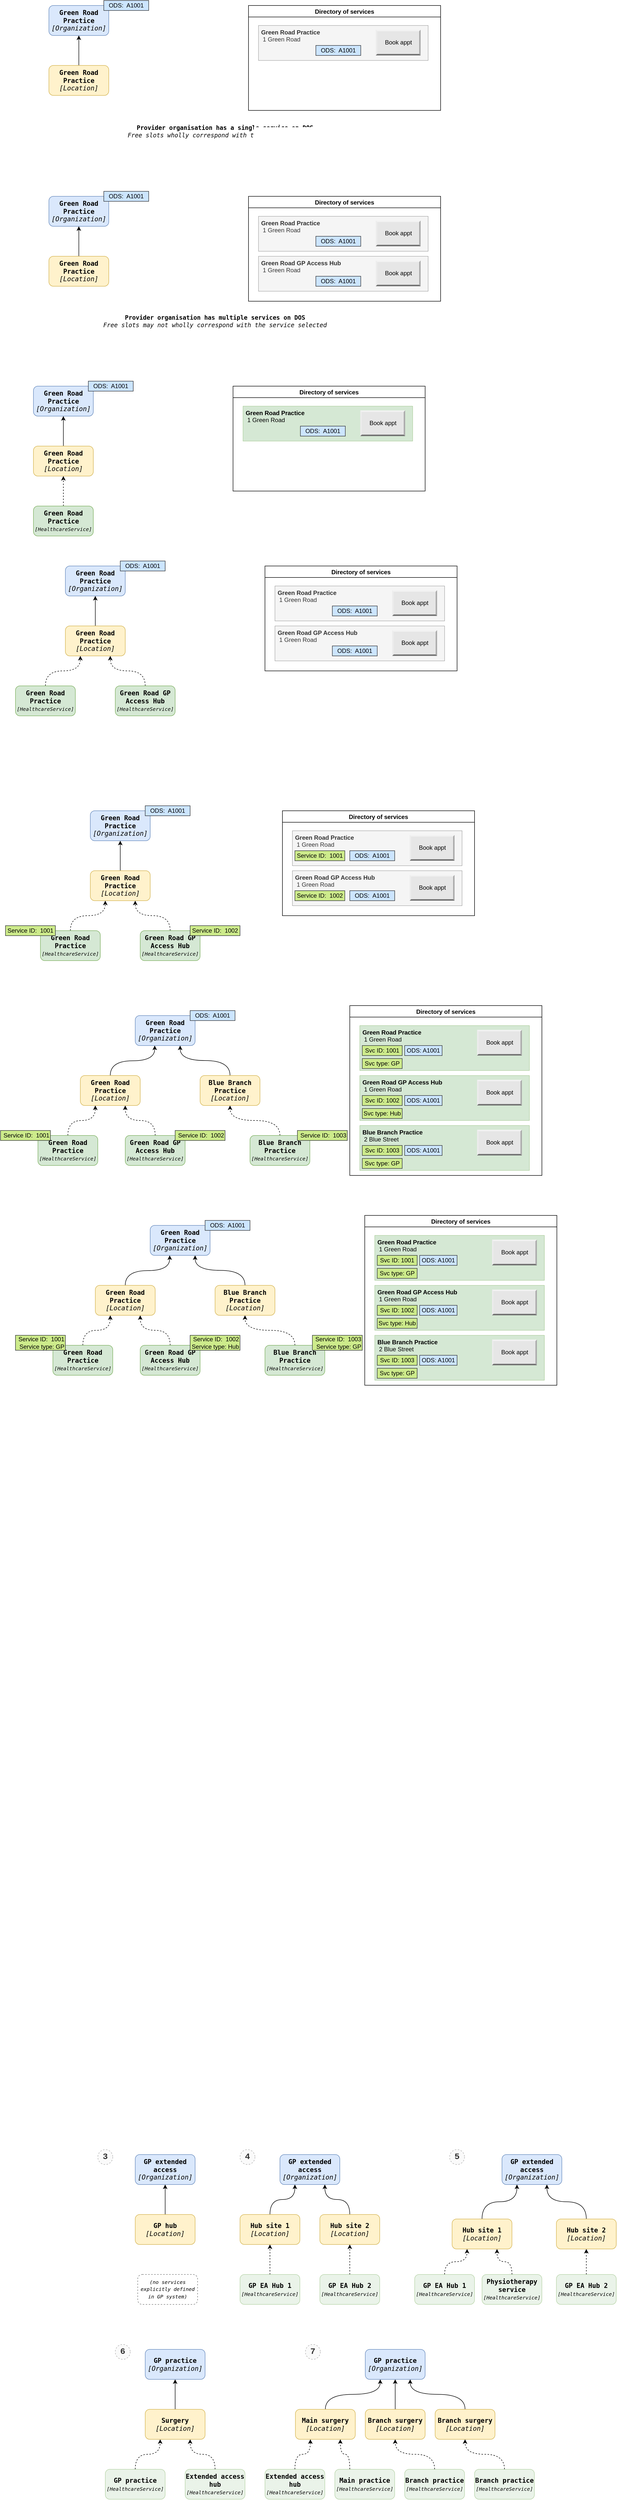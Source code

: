 <mxfile version="13.3.5" type="device"><diagram id="j5jf6zSnToBNFruHGKWG" name="Page-1"><mxGraphModel dx="1092" dy="3464" grid="1" gridSize="10" guides="1" tooltips="1" connect="1" arrows="1" fold="1" page="1" pageScale="1" pageWidth="1169" pageHeight="827" math="0" shadow="0"><root><mxCell id="0"/><mxCell id="1" parent="0"/><mxCell id="oeHmkpuKUS0RPV3nrbvM-5" value="&lt;b&gt;Green Road Practice&lt;/b&gt;&lt;br&gt;&lt;i&gt;[Organization]&lt;/i&gt;" style="rounded=1;whiteSpace=wrap;html=1;shadow=0;glass=0;comic=0;labelBackgroundColor=none;strokeColor=#6c8ebf;strokeWidth=1;fillColor=#dae8fc;fontFamily=monospace;fontSize=13;align=center;" parent="1" vertex="1"><mxGeometry x="160" y="-1240" width="120" height="60" as="geometry"/></mxCell><mxCell id="oeHmkpuKUS0RPV3nrbvM-6" style="edgeStyle=orthogonalEdgeStyle;curved=1;jumpStyle=arc;html=1;exitX=0.5;exitY=0;entryX=0.5;entryY=1;startArrow=none;startFill=0;startSize=10;endArrow=classic;endFill=1;endSize=6;jettySize=auto;orthogonalLoop=1;strokeColor=#000000;strokeWidth=1;fontFamily=monospace;fontSize=13;" parent="1" source="oeHmkpuKUS0RPV3nrbvM-7" target="oeHmkpuKUS0RPV3nrbvM-5" edge="1"><mxGeometry relative="1" as="geometry"/></mxCell><mxCell id="oeHmkpuKUS0RPV3nrbvM-7" value="&lt;b&gt;Green Road Practice&lt;/b&gt;&lt;br&gt;&lt;i&gt;[Location]&lt;/i&gt;" style="rounded=1;whiteSpace=wrap;html=1;shadow=0;glass=0;comic=0;labelBackgroundColor=none;strokeColor=#d6b656;strokeWidth=1;fillColor=#fff2cc;fontFamily=monospace;fontSize=13;align=center;" parent="1" vertex="1"><mxGeometry x="160" y="-1120" width="120" height="60" as="geometry"/></mxCell><mxCell id="oeHmkpuKUS0RPV3nrbvM-23" style="edgeStyle=orthogonalEdgeStyle;orthogonalLoop=1;jettySize=auto;html=1;exitX=0.5;exitY=0;exitDx=0;exitDy=0;entryX=0.25;entryY=1;entryDx=0;entryDy=0;curved=1;dashed=1;" parent="1" source="oeHmkpuKUS0RPV3nrbvM-21" target="oeHmkpuKUS0RPV3nrbvM-7" edge="1"><mxGeometry relative="1" as="geometry"/></mxCell><mxCell id="oeHmkpuKUS0RPV3nrbvM-21" value="&lt;b&gt;Green Road Practice&lt;/b&gt;&lt;br&gt;&lt;i&gt;&lt;font style=&quot;font-size: 10px&quot;&gt;[HealthcareService]&lt;/font&gt;&lt;/i&gt;" style="rounded=1;whiteSpace=wrap;html=1;shadow=0;glass=0;comic=0;labelBackgroundColor=none;strokeColor=#82b366;strokeWidth=1;fillColor=#d5e8d4;fontFamily=monospace;fontSize=13;align=center;" parent="1" vertex="1"><mxGeometry x="60" y="-1000" width="120" height="60" as="geometry"/></mxCell><mxCell id="oeHmkpuKUS0RPV3nrbvM-24" style="edgeStyle=orthogonalEdgeStyle;orthogonalLoop=1;jettySize=auto;html=1;exitX=0.5;exitY=0;exitDx=0;exitDy=0;entryX=0.75;entryY=1;entryDx=0;entryDy=0;curved=1;dashed=1;" parent="1" source="oeHmkpuKUS0RPV3nrbvM-22" target="oeHmkpuKUS0RPV3nrbvM-7" edge="1"><mxGeometry relative="1" as="geometry"/></mxCell><mxCell id="oeHmkpuKUS0RPV3nrbvM-22" value="&lt;b&gt;Green Road GP Access Hub&lt;/b&gt;&lt;br&gt;&lt;i&gt;&lt;font style=&quot;font-size: 10px&quot;&gt;[HealthcareService]&lt;/font&gt;&lt;/i&gt;" style="rounded=1;whiteSpace=wrap;html=1;shadow=0;glass=0;comic=0;labelBackgroundColor=none;strokeColor=#82b366;strokeWidth=1;fillColor=#d5e8d4;fontFamily=monospace;fontSize=13;align=center;" parent="1" vertex="1"><mxGeometry x="260" y="-1000" width="120" height="60" as="geometry"/></mxCell><mxCell id="oeHmkpuKUS0RPV3nrbvM-26" value="ODS:&amp;nbsp; A1001" style="rounded=0;whiteSpace=wrap;html=1;fillColor=#cce5ff;strokeColor=#36393d;" parent="1" vertex="1"><mxGeometry x="270" y="-1250" width="90" height="20" as="geometry"/></mxCell><mxCell id="oeHmkpuKUS0RPV3nrbvM-40" value="Directory of services" style="swimlane;" parent="1" vertex="1"><mxGeometry x="595" y="-750" width="385" height="210" as="geometry"/></mxCell><mxCell id="oeHmkpuKUS0RPV3nrbvM-41" value="&lt;b&gt;&amp;nbsp;Green Road Practice&lt;/b&gt;&lt;br&gt;&amp;nbsp; 1 Green Road" style="text;html=1;align=left;verticalAlign=top;whiteSpace=wrap;rounded=0;dashed=1;dashPattern=1 1;strokeColor=#666666;fillColor=#f5f5f5;fontColor=#333333;" parent="oeHmkpuKUS0RPV3nrbvM-40" vertex="1"><mxGeometry x="20" y="40" width="340" height="70" as="geometry"/></mxCell><mxCell id="oeHmkpuKUS0RPV3nrbvM-42" value="ODS:&amp;nbsp; A1001" style="rounded=0;whiteSpace=wrap;html=1;fillColor=#cce5ff;strokeColor=#36393d;" parent="oeHmkpuKUS0RPV3nrbvM-40" vertex="1"><mxGeometry x="135" y="80" width="90" height="20" as="geometry"/></mxCell><mxCell id="oeHmkpuKUS0RPV3nrbvM-43" value="Book appt" style="labelPosition=center;verticalLabelPosition=middle;align=center;html=1;shape=mxgraph.basic.shaded_button;dx=3;fillColor=#E6E6E6;strokeColor=none;fontSize=12;" parent="oeHmkpuKUS0RPV3nrbvM-40" vertex="1"><mxGeometry x="255" y="48.5" width="90" height="51.5" as="geometry"/></mxCell><mxCell id="oeHmkpuKUS0RPV3nrbvM-44" value="&lt;b&gt;&amp;nbsp;Green Road GP Access Hub&lt;/b&gt;&lt;br&gt;&amp;nbsp; 1 Green Road" style="text;html=1;align=left;verticalAlign=top;whiteSpace=wrap;rounded=0;dashed=1;dashPattern=1 1;strokeColor=#666666;fillColor=#f5f5f5;fontColor=#333333;" parent="oeHmkpuKUS0RPV3nrbvM-40" vertex="1"><mxGeometry x="20" y="120" width="340" height="70" as="geometry"/></mxCell><mxCell id="oeHmkpuKUS0RPV3nrbvM-45" value="ODS:&amp;nbsp; A1001" style="rounded=0;whiteSpace=wrap;html=1;fillColor=#cce5ff;strokeColor=#36393d;" parent="oeHmkpuKUS0RPV3nrbvM-40" vertex="1"><mxGeometry x="135" y="160" width="90" height="20" as="geometry"/></mxCell><mxCell id="oeHmkpuKUS0RPV3nrbvM-46" value="Book appt" style="labelPosition=center;verticalLabelPosition=middle;align=center;html=1;shape=mxgraph.basic.shaded_button;dx=3;fillColor=#E6E6E6;strokeColor=none;fontSize=12;" parent="oeHmkpuKUS0RPV3nrbvM-40" vertex="1"><mxGeometry x="255" y="128.5" width="90" height="51.5" as="geometry"/></mxCell><mxCell id="oeHmkpuKUS0RPV3nrbvM-59" value="Service ID:&amp;nbsp; 1001" style="rounded=0;whiteSpace=wrap;html=1;fillColor=#cdeb8b;strokeColor=#36393d;fontSize=12;" parent="oeHmkpuKUS0RPV3nrbvM-40" vertex="1"><mxGeometry x="25" y="80" width="100" height="20" as="geometry"/></mxCell><mxCell id="oeHmkpuKUS0RPV3nrbvM-60" value="Service ID:&amp;nbsp; 1002" style="rounded=0;whiteSpace=wrap;html=1;fillColor=#cdeb8b;strokeColor=#36393d;fontSize=12;" parent="oeHmkpuKUS0RPV3nrbvM-40" vertex="1"><mxGeometry x="25" y="160" width="100" height="20" as="geometry"/></mxCell><mxCell id="oeHmkpuKUS0RPV3nrbvM-47" value="&lt;b&gt;Green Road Practice&lt;/b&gt;&lt;br&gt;&lt;i&gt;[Organization]&lt;/i&gt;" style="rounded=1;whiteSpace=wrap;html=1;shadow=0;glass=0;comic=0;labelBackgroundColor=none;strokeColor=#6c8ebf;strokeWidth=1;fillColor=#dae8fc;fontFamily=monospace;fontSize=13;align=center;" parent="1" vertex="1"><mxGeometry x="210" y="-750" width="120" height="60" as="geometry"/></mxCell><mxCell id="oeHmkpuKUS0RPV3nrbvM-48" style="edgeStyle=orthogonalEdgeStyle;curved=1;jumpStyle=arc;html=1;exitX=0.5;exitY=0;entryX=0.5;entryY=1;startArrow=none;startFill=0;startSize=10;endArrow=classic;endFill=1;endSize=6;jettySize=auto;orthogonalLoop=1;strokeColor=#000000;strokeWidth=1;fontFamily=monospace;fontSize=13;" parent="1" source="oeHmkpuKUS0RPV3nrbvM-49" target="oeHmkpuKUS0RPV3nrbvM-47" edge="1"><mxGeometry relative="1" as="geometry"/></mxCell><mxCell id="oeHmkpuKUS0RPV3nrbvM-49" value="&lt;b&gt;Green Road Practice&lt;/b&gt;&lt;br&gt;&lt;i&gt;[Location]&lt;/i&gt;" style="rounded=1;whiteSpace=wrap;html=1;shadow=0;glass=0;comic=0;labelBackgroundColor=none;strokeColor=#d6b656;strokeWidth=1;fillColor=#fff2cc;fontFamily=monospace;fontSize=13;align=center;" parent="1" vertex="1"><mxGeometry x="210" y="-630" width="120" height="60" as="geometry"/></mxCell><mxCell id="oeHmkpuKUS0RPV3nrbvM-50" style="edgeStyle=orthogonalEdgeStyle;orthogonalLoop=1;jettySize=auto;html=1;exitX=0.5;exitY=0;exitDx=0;exitDy=0;entryX=0.25;entryY=1;entryDx=0;entryDy=0;curved=1;dashed=1;" parent="1" source="oeHmkpuKUS0RPV3nrbvM-51" target="oeHmkpuKUS0RPV3nrbvM-49" edge="1"><mxGeometry relative="1" as="geometry"/></mxCell><mxCell id="oeHmkpuKUS0RPV3nrbvM-51" value="&lt;b&gt;Green Road Practice&lt;/b&gt;&lt;br&gt;&lt;i&gt;&lt;font style=&quot;font-size: 10px&quot;&gt;[HealthcareService]&lt;/font&gt;&lt;/i&gt;" style="rounded=1;whiteSpace=wrap;html=1;shadow=0;glass=0;comic=0;labelBackgroundColor=none;strokeColor=#82b366;strokeWidth=1;fillColor=#d5e8d4;fontFamily=monospace;fontSize=13;align=center;" parent="1" vertex="1"><mxGeometry x="110" y="-510" width="120" height="60" as="geometry"/></mxCell><mxCell id="oeHmkpuKUS0RPV3nrbvM-52" style="edgeStyle=orthogonalEdgeStyle;orthogonalLoop=1;jettySize=auto;html=1;exitX=0.5;exitY=0;exitDx=0;exitDy=0;entryX=0.75;entryY=1;entryDx=0;entryDy=0;curved=1;dashed=1;" parent="1" source="oeHmkpuKUS0RPV3nrbvM-53" target="oeHmkpuKUS0RPV3nrbvM-49" edge="1"><mxGeometry relative="1" as="geometry"/></mxCell><mxCell id="oeHmkpuKUS0RPV3nrbvM-53" value="&lt;b&gt;Green Road GP Access Hub&lt;/b&gt;&lt;br&gt;&lt;i&gt;&lt;font style=&quot;font-size: 10px&quot;&gt;[HealthcareService]&lt;/font&gt;&lt;/i&gt;" style="rounded=1;whiteSpace=wrap;html=1;shadow=0;glass=0;comic=0;labelBackgroundColor=none;strokeColor=#82b366;strokeWidth=1;fillColor=#d5e8d4;fontFamily=monospace;fontSize=13;align=center;" parent="1" vertex="1"><mxGeometry x="310" y="-510" width="120" height="60" as="geometry"/></mxCell><mxCell id="oeHmkpuKUS0RPV3nrbvM-54" value="ODS:&amp;nbsp; A1001" style="rounded=0;whiteSpace=wrap;html=1;fillColor=#cce5ff;strokeColor=#36393d;" parent="1" vertex="1"><mxGeometry x="320" y="-760" width="90" height="20" as="geometry"/></mxCell><mxCell id="oeHmkpuKUS0RPV3nrbvM-55" value="Service ID:&amp;nbsp; 1001" style="rounded=0;whiteSpace=wrap;html=1;fillColor=#cdeb8b;strokeColor=#36393d;fontSize=12;" parent="1" vertex="1"><mxGeometry x="40" y="-520" width="100" height="20" as="geometry"/></mxCell><mxCell id="oeHmkpuKUS0RPV3nrbvM-56" value="Service ID:&amp;nbsp; 1002" style="rounded=0;whiteSpace=wrap;html=1;fillColor=#cdeb8b;strokeColor=#36393d;fontSize=12;" parent="1" vertex="1"><mxGeometry x="410" y="-520" width="100" height="20" as="geometry"/></mxCell><mxCell id="oeHmkpuKUS0RPV3nrbvM-61" value="Directory of services" style="swimlane;" parent="1" vertex="1"><mxGeometry x="560" y="-1240" width="385" height="210" as="geometry"/></mxCell><mxCell id="oeHmkpuKUS0RPV3nrbvM-62" value="&lt;b&gt;&amp;nbsp;Green Road Practice&lt;/b&gt;&lt;br&gt;&amp;nbsp; 1 Green Road" style="text;html=1;align=left;verticalAlign=top;whiteSpace=wrap;rounded=0;dashed=1;dashPattern=1 1;strokeColor=#666666;fillColor=#f5f5f5;fontColor=#333333;" parent="oeHmkpuKUS0RPV3nrbvM-61" vertex="1"><mxGeometry x="20" y="40" width="340" height="70" as="geometry"/></mxCell><mxCell id="oeHmkpuKUS0RPV3nrbvM-63" value="ODS:&amp;nbsp; A1001" style="rounded=0;whiteSpace=wrap;html=1;fillColor=#cce5ff;strokeColor=#36393d;" parent="oeHmkpuKUS0RPV3nrbvM-61" vertex="1"><mxGeometry x="135" y="80" width="90" height="20" as="geometry"/></mxCell><mxCell id="oeHmkpuKUS0RPV3nrbvM-64" value="Book appt" style="labelPosition=center;verticalLabelPosition=middle;align=center;html=1;shape=mxgraph.basic.shaded_button;dx=3;fillColor=#E6E6E6;strokeColor=none;fontSize=12;" parent="oeHmkpuKUS0RPV3nrbvM-61" vertex="1"><mxGeometry x="255" y="48.5" width="90" height="51.5" as="geometry"/></mxCell><mxCell id="oeHmkpuKUS0RPV3nrbvM-65" value="&lt;b&gt;&amp;nbsp;Green Road GP Access Hub&lt;/b&gt;&lt;br&gt;&amp;nbsp; 1 Green Road" style="text;html=1;align=left;verticalAlign=top;whiteSpace=wrap;rounded=0;dashed=1;dashPattern=1 1;strokeColor=#666666;fillColor=#f5f5f5;fontColor=#333333;" parent="oeHmkpuKUS0RPV3nrbvM-61" vertex="1"><mxGeometry x="20" y="120" width="340" height="70" as="geometry"/></mxCell><mxCell id="oeHmkpuKUS0RPV3nrbvM-66" value="ODS:&amp;nbsp; A1001" style="rounded=0;whiteSpace=wrap;html=1;fillColor=#cce5ff;strokeColor=#36393d;" parent="oeHmkpuKUS0RPV3nrbvM-61" vertex="1"><mxGeometry x="135" y="160" width="90" height="20" as="geometry"/></mxCell><mxCell id="oeHmkpuKUS0RPV3nrbvM-67" value="Book appt" style="labelPosition=center;verticalLabelPosition=middle;align=center;html=1;shape=mxgraph.basic.shaded_button;dx=3;fillColor=#E6E6E6;strokeColor=none;fontSize=12;" parent="oeHmkpuKUS0RPV3nrbvM-61" vertex="1"><mxGeometry x="255" y="128.5" width="90" height="51.5" as="geometry"/></mxCell><mxCell id="oeHmkpuKUS0RPV3nrbvM-72" value="&lt;b&gt;Green Road Practice&lt;/b&gt;&lt;br&gt;&lt;i&gt;[Organization]&lt;/i&gt;" style="rounded=1;whiteSpace=wrap;html=1;shadow=0;glass=0;comic=0;labelBackgroundColor=none;strokeColor=#6c8ebf;strokeWidth=1;fillColor=#dae8fc;fontFamily=monospace;fontSize=13;align=center;" parent="1" vertex="1"><mxGeometry x="127" y="-2362" width="120" height="60" as="geometry"/></mxCell><mxCell id="oeHmkpuKUS0RPV3nrbvM-73" style="edgeStyle=orthogonalEdgeStyle;curved=1;jumpStyle=arc;html=1;exitX=0.5;exitY=0;entryX=0.5;entryY=1;startArrow=none;startFill=0;startSize=10;endArrow=classic;endFill=1;endSize=6;jettySize=auto;orthogonalLoop=1;strokeColor=#000000;strokeWidth=1;fontFamily=monospace;fontSize=13;" parent="1" source="oeHmkpuKUS0RPV3nrbvM-74" target="oeHmkpuKUS0RPV3nrbvM-72" edge="1"><mxGeometry relative="1" as="geometry"/></mxCell><mxCell id="oeHmkpuKUS0RPV3nrbvM-74" value="&lt;b&gt;Green Road Practice&lt;/b&gt;&lt;br&gt;&lt;i&gt;[Location]&lt;/i&gt;" style="rounded=1;whiteSpace=wrap;html=1;shadow=0;glass=0;comic=0;labelBackgroundColor=none;strokeColor=#d6b656;strokeWidth=1;fillColor=#fff2cc;fontFamily=monospace;fontSize=13;align=center;" parent="1" vertex="1"><mxGeometry x="127" y="-2242" width="120" height="60" as="geometry"/></mxCell><mxCell id="oeHmkpuKUS0RPV3nrbvM-79" value="ODS:&amp;nbsp; A1001" style="rounded=0;whiteSpace=wrap;html=1;fillColor=#cce5ff;strokeColor=#36393d;" parent="1" vertex="1"><mxGeometry x="237" y="-2372" width="90" height="20" as="geometry"/></mxCell><mxCell id="oeHmkpuKUS0RPV3nrbvM-80" value="Directory of services" style="swimlane;" parent="1" vertex="1"><mxGeometry x="527" y="-2362" width="385" height="210" as="geometry"/></mxCell><mxCell id="oeHmkpuKUS0RPV3nrbvM-81" value="&lt;b&gt;&amp;nbsp;Green Road Practice&lt;/b&gt;&lt;br&gt;&amp;nbsp; 1 Green Road" style="text;html=1;align=left;verticalAlign=top;whiteSpace=wrap;rounded=0;dashed=1;dashPattern=1 1;strokeColor=#666666;fillColor=#f5f5f5;fontColor=#333333;" parent="oeHmkpuKUS0RPV3nrbvM-80" vertex="1"><mxGeometry x="20" y="40" width="340" height="70" as="geometry"/></mxCell><mxCell id="oeHmkpuKUS0RPV3nrbvM-82" value="ODS:&amp;nbsp; A1001" style="rounded=0;whiteSpace=wrap;html=1;fillColor=#cce5ff;strokeColor=#36393d;" parent="oeHmkpuKUS0RPV3nrbvM-80" vertex="1"><mxGeometry x="135" y="80" width="90" height="20" as="geometry"/></mxCell><mxCell id="oeHmkpuKUS0RPV3nrbvM-83" value="Book appt" style="labelPosition=center;verticalLabelPosition=middle;align=center;html=1;shape=mxgraph.basic.shaded_button;dx=3;fillColor=#E6E6E6;strokeColor=none;fontSize=12;" parent="oeHmkpuKUS0RPV3nrbvM-80" vertex="1"><mxGeometry x="255" y="48.5" width="90" height="51.5" as="geometry"/></mxCell><mxCell id="oeHmkpuKUS0RPV3nrbvM-90" value="Directory of services" style="swimlane;" parent="1" vertex="1"><mxGeometry x="760" y="60" width="385" height="340" as="geometry"/></mxCell><mxCell id="oeHmkpuKUS0RPV3nrbvM-91" value="&lt;b&gt;&amp;nbsp;Green Road Practice&lt;/b&gt;&lt;br&gt;&amp;nbsp; 1 Green Road" style="text;html=1;align=left;verticalAlign=top;whiteSpace=wrap;rounded=0;dashed=1;dashPattern=1 1;strokeColor=#82b366;fillColor=#d5e8d4;" parent="oeHmkpuKUS0RPV3nrbvM-90" vertex="1"><mxGeometry x="20" y="40" width="340" height="90" as="geometry"/></mxCell><mxCell id="oeHmkpuKUS0RPV3nrbvM-92" value="ODS: A1001" style="rounded=0;whiteSpace=wrap;html=1;fillColor=#cce5ff;strokeColor=#36393d;" parent="oeHmkpuKUS0RPV3nrbvM-90" vertex="1"><mxGeometry x="110" y="80" width="75" height="20" as="geometry"/></mxCell><mxCell id="oeHmkpuKUS0RPV3nrbvM-93" value="Book appt" style="labelPosition=center;verticalLabelPosition=middle;align=center;html=1;shape=mxgraph.basic.shaded_button;dx=3;fillColor=#E6E6E6;strokeColor=none;fontSize=12;" parent="oeHmkpuKUS0RPV3nrbvM-90" vertex="1"><mxGeometry x="255" y="48.5" width="90" height="51.5" as="geometry"/></mxCell><mxCell id="oeHmkpuKUS0RPV3nrbvM-97" value="Svc ID: 1001" style="rounded=0;whiteSpace=wrap;html=1;fillColor=#cdeb8b;strokeColor=#36393d;fontSize=12;" parent="oeHmkpuKUS0RPV3nrbvM-90" vertex="1"><mxGeometry x="25" y="80" width="80" height="20" as="geometry"/></mxCell><mxCell id="oeHmkpuKUS0RPV3nrbvM-123" value="Svc type: GP" style="rounded=0;whiteSpace=wrap;html=1;fillColor=#cdeb8b;strokeColor=#36393d;fontSize=12;" parent="oeHmkpuKUS0RPV3nrbvM-90" vertex="1"><mxGeometry x="25" y="106" width="80" height="20" as="geometry"/></mxCell><mxCell id="oeHmkpuKUS0RPV3nrbvM-127" value="&lt;b&gt;&amp;nbsp;Green Road GP Access Hub&lt;/b&gt;&lt;br&gt;&amp;nbsp; 1 Green Road" style="text;html=1;align=left;verticalAlign=top;whiteSpace=wrap;rounded=0;dashed=1;dashPattern=1 1;strokeColor=#82b366;fillColor=#d5e8d4;" parent="oeHmkpuKUS0RPV3nrbvM-90" vertex="1"><mxGeometry x="20" y="140" width="340" height="90" as="geometry"/></mxCell><mxCell id="oeHmkpuKUS0RPV3nrbvM-128" value="ODS: A1001" style="rounded=0;whiteSpace=wrap;html=1;fillColor=#cce5ff;strokeColor=#36393d;" parent="oeHmkpuKUS0RPV3nrbvM-90" vertex="1"><mxGeometry x="110" y="180" width="75" height="20" as="geometry"/></mxCell><mxCell id="oeHmkpuKUS0RPV3nrbvM-129" value="Book appt" style="labelPosition=center;verticalLabelPosition=middle;align=center;html=1;shape=mxgraph.basic.shaded_button;dx=3;fillColor=#E6E6E6;strokeColor=none;fontSize=12;" parent="oeHmkpuKUS0RPV3nrbvM-90" vertex="1"><mxGeometry x="255" y="148.5" width="90" height="51.5" as="geometry"/></mxCell><mxCell id="oeHmkpuKUS0RPV3nrbvM-130" value="Svc ID: 1002" style="rounded=0;whiteSpace=wrap;html=1;fillColor=#cdeb8b;strokeColor=#36393d;fontSize=12;" parent="oeHmkpuKUS0RPV3nrbvM-90" vertex="1"><mxGeometry x="25" y="180" width="80" height="20" as="geometry"/></mxCell><mxCell id="oeHmkpuKUS0RPV3nrbvM-131" value="Svc type: Hub" style="rounded=0;whiteSpace=wrap;html=1;fillColor=#cdeb8b;strokeColor=#36393d;fontSize=12;" parent="oeHmkpuKUS0RPV3nrbvM-90" vertex="1"><mxGeometry x="25" y="206" width="80" height="20" as="geometry"/></mxCell><mxCell id="oeHmkpuKUS0RPV3nrbvM-132" value="&lt;b&gt;&amp;nbsp;Blue Branch Practice&lt;/b&gt;&lt;br&gt;&amp;nbsp; 2 Blue Street" style="text;html=1;align=left;verticalAlign=top;whiteSpace=wrap;rounded=0;dashed=1;dashPattern=1 1;strokeColor=#82b366;fillColor=#d5e8d4;" parent="oeHmkpuKUS0RPV3nrbvM-90" vertex="1"><mxGeometry x="20" y="240" width="340" height="90" as="geometry"/></mxCell><mxCell id="oeHmkpuKUS0RPV3nrbvM-133" value="ODS: A1001" style="rounded=0;whiteSpace=wrap;html=1;fillColor=#cce5ff;strokeColor=#36393d;" parent="oeHmkpuKUS0RPV3nrbvM-90" vertex="1"><mxGeometry x="110" y="280" width="75" height="20" as="geometry"/></mxCell><mxCell id="oeHmkpuKUS0RPV3nrbvM-134" value="Book appt" style="labelPosition=center;verticalLabelPosition=middle;align=center;html=1;shape=mxgraph.basic.shaded_button;dx=3;fillColor=#E6E6E6;strokeColor=none;fontSize=12;" parent="oeHmkpuKUS0RPV3nrbvM-90" vertex="1"><mxGeometry x="255" y="248.5" width="90" height="51.5" as="geometry"/></mxCell><mxCell id="oeHmkpuKUS0RPV3nrbvM-135" value="Svc ID: 1003" style="rounded=0;whiteSpace=wrap;html=1;fillColor=#cdeb8b;strokeColor=#36393d;fontSize=12;" parent="oeHmkpuKUS0RPV3nrbvM-90" vertex="1"><mxGeometry x="25" y="280" width="80" height="20" as="geometry"/></mxCell><mxCell id="oeHmkpuKUS0RPV3nrbvM-136" value="Svc type: GP" style="rounded=0;whiteSpace=wrap;html=1;fillColor=#cdeb8b;strokeColor=#36393d;fontSize=12;" parent="oeHmkpuKUS0RPV3nrbvM-90" vertex="1"><mxGeometry x="25" y="306" width="80" height="20" as="geometry"/></mxCell><mxCell id="oeHmkpuKUS0RPV3nrbvM-99" value="&lt;b&gt;Green Road Practice&lt;/b&gt;&lt;br&gt;&lt;i&gt;[Organization]&lt;/i&gt;" style="rounded=1;whiteSpace=wrap;html=1;shadow=0;glass=0;comic=0;labelBackgroundColor=none;strokeColor=#6c8ebf;strokeWidth=1;fillColor=#dae8fc;fontFamily=monospace;fontSize=13;align=center;" parent="1" vertex="1"><mxGeometry x="330" y="80" width="120" height="60" as="geometry"/></mxCell><mxCell id="oeHmkpuKUS0RPV3nrbvM-100" style="edgeStyle=orthogonalEdgeStyle;curved=1;jumpStyle=arc;html=1;exitX=0.5;exitY=0;startArrow=none;startFill=0;startSize=10;endArrow=classic;endFill=1;endSize=6;jettySize=auto;orthogonalLoop=1;strokeColor=#000000;strokeWidth=1;fontFamily=monospace;fontSize=13;" parent="1" source="oeHmkpuKUS0RPV3nrbvM-101" edge="1"><mxGeometry relative="1" as="geometry"><mxPoint x="369" y="140" as="targetPoint"/></mxGeometry></mxCell><mxCell id="oeHmkpuKUS0RPV3nrbvM-101" value="&lt;b&gt;Green Road Practice&lt;/b&gt;&lt;br&gt;&lt;i&gt;[Location]&lt;/i&gt;" style="rounded=1;whiteSpace=wrap;html=1;shadow=0;glass=0;comic=0;labelBackgroundColor=none;strokeColor=#d6b656;strokeWidth=1;fillColor=#fff2cc;fontFamily=monospace;fontSize=13;align=center;" parent="1" vertex="1"><mxGeometry x="220" y="200" width="120" height="60" as="geometry"/></mxCell><mxCell id="oeHmkpuKUS0RPV3nrbvM-102" style="edgeStyle=orthogonalEdgeStyle;orthogonalLoop=1;jettySize=auto;html=1;exitX=0.5;exitY=0;exitDx=0;exitDy=0;entryX=0.25;entryY=1;entryDx=0;entryDy=0;curved=1;dashed=1;" parent="1" source="oeHmkpuKUS0RPV3nrbvM-103" target="oeHmkpuKUS0RPV3nrbvM-101" edge="1"><mxGeometry relative="1" as="geometry"/></mxCell><mxCell id="oeHmkpuKUS0RPV3nrbvM-103" value="&lt;b&gt;Green Road Practice&lt;/b&gt;&lt;br&gt;&lt;i&gt;&lt;font style=&quot;font-size: 10px&quot;&gt;[HealthcareService]&lt;/font&gt;&lt;/i&gt;" style="rounded=1;whiteSpace=wrap;html=1;shadow=0;glass=0;comic=0;labelBackgroundColor=none;strokeColor=#82b366;strokeWidth=1;fillColor=#d5e8d4;fontFamily=monospace;fontSize=13;align=center;" parent="1" vertex="1"><mxGeometry x="135" y="320" width="120" height="60" as="geometry"/></mxCell><mxCell id="oeHmkpuKUS0RPV3nrbvM-104" style="edgeStyle=orthogonalEdgeStyle;orthogonalLoop=1;jettySize=auto;html=1;exitX=0.5;exitY=0;exitDx=0;exitDy=0;entryX=0.75;entryY=1;entryDx=0;entryDy=0;curved=1;dashed=1;" parent="1" source="oeHmkpuKUS0RPV3nrbvM-105" target="oeHmkpuKUS0RPV3nrbvM-101" edge="1"><mxGeometry relative="1" as="geometry"/></mxCell><mxCell id="oeHmkpuKUS0RPV3nrbvM-105" value="&lt;b&gt;Green Road GP Access Hub&lt;/b&gt;&lt;br&gt;&lt;i&gt;&lt;font style=&quot;font-size: 10px&quot;&gt;[HealthcareService]&lt;/font&gt;&lt;/i&gt;" style="rounded=1;whiteSpace=wrap;html=1;shadow=0;glass=0;comic=0;labelBackgroundColor=none;strokeColor=#82b366;strokeWidth=1;fillColor=#d5e8d4;fontFamily=monospace;fontSize=13;align=center;" parent="1" vertex="1"><mxGeometry x="310" y="320" width="120" height="60" as="geometry"/></mxCell><mxCell id="oeHmkpuKUS0RPV3nrbvM-106" value="ODS:&amp;nbsp; A1001" style="rounded=0;whiteSpace=wrap;html=1;fillColor=#cce5ff;strokeColor=#36393d;" parent="1" vertex="1"><mxGeometry x="440" y="70" width="90" height="20" as="geometry"/></mxCell><mxCell id="oeHmkpuKUS0RPV3nrbvM-108" value="Service ID:&amp;nbsp; 1002&lt;br&gt;Service type: Hub" style="rounded=0;whiteSpace=wrap;html=1;fillColor=#cdeb8b;strokeColor=#36393d;fontSize=12;align=right;" parent="1" vertex="1"><mxGeometry x="410" y="300" width="100" height="30" as="geometry"/></mxCell><mxCell id="oeHmkpuKUS0RPV3nrbvM-113" style="edgeStyle=orthogonalEdgeStyle;curved=1;orthogonalLoop=1;jettySize=auto;html=1;exitX=0.5;exitY=0;exitDx=0;exitDy=0;entryX=0.75;entryY=1;entryDx=0;entryDy=0;fontSize=12;" parent="1" source="oeHmkpuKUS0RPV3nrbvM-109" target="oeHmkpuKUS0RPV3nrbvM-99" edge="1"><mxGeometry relative="1" as="geometry"/></mxCell><mxCell id="oeHmkpuKUS0RPV3nrbvM-109" value="&lt;b&gt;Blue Branch Practice&lt;/b&gt;&lt;br&gt;&lt;i&gt;[Location]&lt;/i&gt;" style="rounded=1;whiteSpace=wrap;html=1;shadow=0;glass=0;comic=0;labelBackgroundColor=none;strokeColor=#d6b656;strokeWidth=1;fillColor=#fff2cc;fontFamily=monospace;fontSize=13;align=center;" parent="1" vertex="1"><mxGeometry x="460" y="200" width="120" height="60" as="geometry"/></mxCell><mxCell id="oeHmkpuKUS0RPV3nrbvM-116" style="edgeStyle=orthogonalEdgeStyle;curved=1;orthogonalLoop=1;jettySize=auto;html=1;exitX=0.5;exitY=0;exitDx=0;exitDy=0;entryX=0.5;entryY=1;entryDx=0;entryDy=0;fontSize=12;dashed=1;" parent="1" source="oeHmkpuKUS0RPV3nrbvM-114" target="oeHmkpuKUS0RPV3nrbvM-109" edge="1"><mxGeometry relative="1" as="geometry"/></mxCell><mxCell id="oeHmkpuKUS0RPV3nrbvM-114" value="&lt;b&gt;Blue Branch Practice&lt;/b&gt;&lt;br&gt;&lt;i&gt;&lt;font style=&quot;font-size: 10px&quot;&gt;[HealthcareService]&lt;/font&gt;&lt;/i&gt;" style="rounded=1;whiteSpace=wrap;html=1;shadow=0;glass=0;comic=0;labelBackgroundColor=none;strokeColor=#82b366;strokeWidth=1;fillColor=#d5e8d4;fontFamily=monospace;fontSize=13;align=center;" parent="1" vertex="1"><mxGeometry x="560" y="320" width="120" height="60" as="geometry"/></mxCell><mxCell id="oeHmkpuKUS0RPV3nrbvM-140" value="Service ID:&amp;nbsp; 1001&lt;br&gt;Service type: GP" style="rounded=0;whiteSpace=wrap;html=1;fillColor=#cdeb8b;strokeColor=#36393d;fontSize=12;align=right;" parent="1" vertex="1"><mxGeometry x="60" y="300" width="100" height="30" as="geometry"/></mxCell><mxCell id="oeHmkpuKUS0RPV3nrbvM-141" value="Service ID:&amp;nbsp; 1003&lt;br&gt;Service type: GP" style="rounded=0;whiteSpace=wrap;html=1;fillColor=#cdeb8b;strokeColor=#36393d;fontSize=12;align=right;" parent="1" vertex="1"><mxGeometry x="655" y="300" width="100" height="30" as="geometry"/></mxCell><mxCell id="oeHmkpuKUS0RPV3nrbvM-143" value="Directory of services" style="swimlane;" parent="1" vertex="1"><mxGeometry x="730" y="-360" width="385" height="340" as="geometry"/></mxCell><mxCell id="oeHmkpuKUS0RPV3nrbvM-144" value="&lt;b&gt;&amp;nbsp;Green Road Practice&lt;/b&gt;&lt;br&gt;&amp;nbsp; 1 Green Road" style="text;html=1;align=left;verticalAlign=top;whiteSpace=wrap;rounded=0;dashed=1;dashPattern=1 1;strokeColor=#82b366;fillColor=#d5e8d4;" parent="oeHmkpuKUS0RPV3nrbvM-143" vertex="1"><mxGeometry x="20" y="40" width="340" height="90" as="geometry"/></mxCell><mxCell id="oeHmkpuKUS0RPV3nrbvM-145" value="ODS: A1001" style="rounded=0;whiteSpace=wrap;html=1;fillColor=#cce5ff;strokeColor=#36393d;" parent="oeHmkpuKUS0RPV3nrbvM-143" vertex="1"><mxGeometry x="110" y="80" width="75" height="20" as="geometry"/></mxCell><mxCell id="oeHmkpuKUS0RPV3nrbvM-146" value="Book appt" style="labelPosition=center;verticalLabelPosition=middle;align=center;html=1;shape=mxgraph.basic.shaded_button;dx=3;fillColor=#E6E6E6;strokeColor=none;fontSize=12;" parent="oeHmkpuKUS0RPV3nrbvM-143" vertex="1"><mxGeometry x="255" y="48.5" width="90" height="51.5" as="geometry"/></mxCell><mxCell id="oeHmkpuKUS0RPV3nrbvM-147" value="Svc ID: 1001" style="rounded=0;whiteSpace=wrap;html=1;fillColor=#cdeb8b;strokeColor=#36393d;fontSize=12;" parent="oeHmkpuKUS0RPV3nrbvM-143" vertex="1"><mxGeometry x="25" y="80" width="80" height="20" as="geometry"/></mxCell><mxCell id="oeHmkpuKUS0RPV3nrbvM-148" value="Svc type: GP" style="rounded=0;whiteSpace=wrap;html=1;fillColor=#cdeb8b;strokeColor=#36393d;fontSize=12;" parent="oeHmkpuKUS0RPV3nrbvM-143" vertex="1"><mxGeometry x="25" y="106" width="80" height="20" as="geometry"/></mxCell><mxCell id="oeHmkpuKUS0RPV3nrbvM-149" value="&lt;b&gt;&amp;nbsp;Green Road GP Access Hub&lt;/b&gt;&lt;br&gt;&amp;nbsp; 1 Green Road" style="text;html=1;align=left;verticalAlign=top;whiteSpace=wrap;rounded=0;dashed=1;dashPattern=1 1;strokeColor=#82b366;fillColor=#d5e8d4;" parent="oeHmkpuKUS0RPV3nrbvM-143" vertex="1"><mxGeometry x="20" y="140" width="340" height="90" as="geometry"/></mxCell><mxCell id="oeHmkpuKUS0RPV3nrbvM-150" value="ODS: A1001" style="rounded=0;whiteSpace=wrap;html=1;fillColor=#cce5ff;strokeColor=#36393d;" parent="oeHmkpuKUS0RPV3nrbvM-143" vertex="1"><mxGeometry x="110" y="180" width="75" height="20" as="geometry"/></mxCell><mxCell id="oeHmkpuKUS0RPV3nrbvM-151" value="Book appt" style="labelPosition=center;verticalLabelPosition=middle;align=center;html=1;shape=mxgraph.basic.shaded_button;dx=3;fillColor=#E6E6E6;strokeColor=none;fontSize=12;" parent="oeHmkpuKUS0RPV3nrbvM-143" vertex="1"><mxGeometry x="255" y="148.5" width="90" height="51.5" as="geometry"/></mxCell><mxCell id="oeHmkpuKUS0RPV3nrbvM-152" value="Svc ID: 1002" style="rounded=0;whiteSpace=wrap;html=1;fillColor=#cdeb8b;strokeColor=#36393d;fontSize=12;" parent="oeHmkpuKUS0RPV3nrbvM-143" vertex="1"><mxGeometry x="25" y="180" width="80" height="20" as="geometry"/></mxCell><mxCell id="oeHmkpuKUS0RPV3nrbvM-153" value="Svc type: Hub" style="rounded=0;whiteSpace=wrap;html=1;fillColor=#cdeb8b;strokeColor=#36393d;fontSize=12;" parent="oeHmkpuKUS0RPV3nrbvM-143" vertex="1"><mxGeometry x="25" y="206" width="80" height="20" as="geometry"/></mxCell><mxCell id="oeHmkpuKUS0RPV3nrbvM-154" value="&lt;b&gt;&amp;nbsp;Blue Branch Practice&lt;/b&gt;&lt;br&gt;&amp;nbsp; 2 Blue Street" style="text;html=1;align=left;verticalAlign=top;whiteSpace=wrap;rounded=0;dashed=1;dashPattern=1 1;strokeColor=#82b366;fillColor=#d5e8d4;" parent="oeHmkpuKUS0RPV3nrbvM-143" vertex="1"><mxGeometry x="20" y="240" width="340" height="90" as="geometry"/></mxCell><mxCell id="oeHmkpuKUS0RPV3nrbvM-155" value="ODS: A1001" style="rounded=0;whiteSpace=wrap;html=1;fillColor=#cce5ff;strokeColor=#36393d;" parent="oeHmkpuKUS0RPV3nrbvM-143" vertex="1"><mxGeometry x="110" y="280" width="75" height="20" as="geometry"/></mxCell><mxCell id="oeHmkpuKUS0RPV3nrbvM-156" value="Book appt" style="labelPosition=center;verticalLabelPosition=middle;align=center;html=1;shape=mxgraph.basic.shaded_button;dx=3;fillColor=#E6E6E6;strokeColor=none;fontSize=12;" parent="oeHmkpuKUS0RPV3nrbvM-143" vertex="1"><mxGeometry x="255" y="248.5" width="90" height="51.5" as="geometry"/></mxCell><mxCell id="oeHmkpuKUS0RPV3nrbvM-157" value="Svc ID: 1003" style="rounded=0;whiteSpace=wrap;html=1;fillColor=#cdeb8b;strokeColor=#36393d;fontSize=12;" parent="oeHmkpuKUS0RPV3nrbvM-143" vertex="1"><mxGeometry x="25" y="280" width="80" height="20" as="geometry"/></mxCell><mxCell id="oeHmkpuKUS0RPV3nrbvM-158" value="Svc type: GP" style="rounded=0;whiteSpace=wrap;html=1;fillColor=#cdeb8b;strokeColor=#36393d;fontSize=12;" parent="oeHmkpuKUS0RPV3nrbvM-143" vertex="1"><mxGeometry x="25" y="306" width="80" height="20" as="geometry"/></mxCell><mxCell id="oeHmkpuKUS0RPV3nrbvM-159" value="&lt;b&gt;Green Road Practice&lt;/b&gt;&lt;br&gt;&lt;i&gt;[Organization]&lt;/i&gt;" style="rounded=1;whiteSpace=wrap;html=1;shadow=0;glass=0;comic=0;labelBackgroundColor=none;strokeColor=#6c8ebf;strokeWidth=1;fillColor=#dae8fc;fontFamily=monospace;fontSize=13;align=center;" parent="1" vertex="1"><mxGeometry x="300" y="-340" width="120" height="60" as="geometry"/></mxCell><mxCell id="oeHmkpuKUS0RPV3nrbvM-160" style="edgeStyle=orthogonalEdgeStyle;curved=1;jumpStyle=arc;html=1;exitX=0.5;exitY=0;startArrow=none;startFill=0;startSize=10;endArrow=classic;endFill=1;endSize=6;jettySize=auto;orthogonalLoop=1;strokeColor=#000000;strokeWidth=1;fontFamily=monospace;fontSize=13;" parent="1" source="oeHmkpuKUS0RPV3nrbvM-161" edge="1"><mxGeometry relative="1" as="geometry"><mxPoint x="339" y="-280" as="targetPoint"/></mxGeometry></mxCell><mxCell id="oeHmkpuKUS0RPV3nrbvM-161" value="&lt;b&gt;Green Road Practice&lt;/b&gt;&lt;br&gt;&lt;i&gt;[Location]&lt;/i&gt;" style="rounded=1;whiteSpace=wrap;html=1;shadow=0;glass=0;comic=0;labelBackgroundColor=none;strokeColor=#d6b656;strokeWidth=1;fillColor=#fff2cc;fontFamily=monospace;fontSize=13;align=center;" parent="1" vertex="1"><mxGeometry x="190" y="-220" width="120" height="60" as="geometry"/></mxCell><mxCell id="oeHmkpuKUS0RPV3nrbvM-162" style="edgeStyle=orthogonalEdgeStyle;orthogonalLoop=1;jettySize=auto;html=1;exitX=0.5;exitY=0;exitDx=0;exitDy=0;entryX=0.25;entryY=1;entryDx=0;entryDy=0;curved=1;dashed=1;" parent="1" source="oeHmkpuKUS0RPV3nrbvM-163" target="oeHmkpuKUS0RPV3nrbvM-161" edge="1"><mxGeometry relative="1" as="geometry"/></mxCell><mxCell id="oeHmkpuKUS0RPV3nrbvM-163" value="&lt;b&gt;Green Road Practice&lt;/b&gt;&lt;br&gt;&lt;i&gt;&lt;font style=&quot;font-size: 10px&quot;&gt;[HealthcareService]&lt;/font&gt;&lt;/i&gt;" style="rounded=1;whiteSpace=wrap;html=1;shadow=0;glass=0;comic=0;labelBackgroundColor=none;strokeColor=#82b366;strokeWidth=1;fillColor=#d5e8d4;fontFamily=monospace;fontSize=13;align=center;" parent="1" vertex="1"><mxGeometry x="105" y="-100" width="120" height="60" as="geometry"/></mxCell><mxCell id="oeHmkpuKUS0RPV3nrbvM-164" style="edgeStyle=orthogonalEdgeStyle;orthogonalLoop=1;jettySize=auto;html=1;exitX=0.5;exitY=0;exitDx=0;exitDy=0;entryX=0.75;entryY=1;entryDx=0;entryDy=0;curved=1;dashed=1;" parent="1" source="oeHmkpuKUS0RPV3nrbvM-165" target="oeHmkpuKUS0RPV3nrbvM-161" edge="1"><mxGeometry relative="1" as="geometry"/></mxCell><mxCell id="oeHmkpuKUS0RPV3nrbvM-165" value="&lt;b&gt;Green Road GP Access Hub&lt;/b&gt;&lt;br&gt;&lt;i&gt;&lt;font style=&quot;font-size: 10px&quot;&gt;[HealthcareService]&lt;/font&gt;&lt;/i&gt;" style="rounded=1;whiteSpace=wrap;html=1;shadow=0;glass=0;comic=0;labelBackgroundColor=none;strokeColor=#82b366;strokeWidth=1;fillColor=#d5e8d4;fontFamily=monospace;fontSize=13;align=center;" parent="1" vertex="1"><mxGeometry x="280" y="-100" width="120" height="60" as="geometry"/></mxCell><mxCell id="oeHmkpuKUS0RPV3nrbvM-166" value="ODS:&amp;nbsp; A1001" style="rounded=0;whiteSpace=wrap;html=1;fillColor=#cce5ff;strokeColor=#36393d;" parent="1" vertex="1"><mxGeometry x="410" y="-350" width="90" height="20" as="geometry"/></mxCell><mxCell id="oeHmkpuKUS0RPV3nrbvM-167" value="Service ID:&amp;nbsp; 1002" style="rounded=0;whiteSpace=wrap;html=1;fillColor=#cdeb8b;strokeColor=#36393d;fontSize=12;align=right;" parent="1" vertex="1"><mxGeometry x="380" y="-110" width="100" height="20" as="geometry"/></mxCell><mxCell id="oeHmkpuKUS0RPV3nrbvM-168" style="edgeStyle=orthogonalEdgeStyle;curved=1;orthogonalLoop=1;jettySize=auto;html=1;exitX=0.5;exitY=0;exitDx=0;exitDy=0;entryX=0.75;entryY=1;entryDx=0;entryDy=0;fontSize=12;" parent="1" source="oeHmkpuKUS0RPV3nrbvM-169" target="oeHmkpuKUS0RPV3nrbvM-159" edge="1"><mxGeometry relative="1" as="geometry"/></mxCell><mxCell id="oeHmkpuKUS0RPV3nrbvM-169" value="&lt;b&gt;Blue Branch Practice&lt;/b&gt;&lt;br&gt;&lt;i&gt;[Location]&lt;/i&gt;" style="rounded=1;whiteSpace=wrap;html=1;shadow=0;glass=0;comic=0;labelBackgroundColor=none;strokeColor=#d6b656;strokeWidth=1;fillColor=#fff2cc;fontFamily=monospace;fontSize=13;align=center;" parent="1" vertex="1"><mxGeometry x="430" y="-220" width="120" height="60" as="geometry"/></mxCell><mxCell id="oeHmkpuKUS0RPV3nrbvM-170" style="edgeStyle=orthogonalEdgeStyle;curved=1;orthogonalLoop=1;jettySize=auto;html=1;exitX=0.5;exitY=0;exitDx=0;exitDy=0;entryX=0.5;entryY=1;entryDx=0;entryDy=0;fontSize=12;dashed=1;" parent="1" source="oeHmkpuKUS0RPV3nrbvM-171" target="oeHmkpuKUS0RPV3nrbvM-169" edge="1"><mxGeometry relative="1" as="geometry"/></mxCell><mxCell id="oeHmkpuKUS0RPV3nrbvM-171" value="&lt;b&gt;Blue Branch Practice&lt;/b&gt;&lt;br&gt;&lt;i&gt;&lt;font style=&quot;font-size: 10px&quot;&gt;[HealthcareService]&lt;/font&gt;&lt;/i&gt;" style="rounded=1;whiteSpace=wrap;html=1;shadow=0;glass=0;comic=0;labelBackgroundColor=none;strokeColor=#82b366;strokeWidth=1;fillColor=#d5e8d4;fontFamily=monospace;fontSize=13;align=center;" parent="1" vertex="1"><mxGeometry x="530" y="-100" width="120" height="60" as="geometry"/></mxCell><mxCell id="oeHmkpuKUS0RPV3nrbvM-172" value="Service ID:&amp;nbsp; 1001" style="rounded=0;whiteSpace=wrap;html=1;fillColor=#cdeb8b;strokeColor=#36393d;fontSize=12;align=right;" parent="1" vertex="1"><mxGeometry x="30" y="-110" width="100" height="20" as="geometry"/></mxCell><mxCell id="oeHmkpuKUS0RPV3nrbvM-173" value="Service ID:&amp;nbsp; 1003" style="rounded=0;whiteSpace=wrap;html=1;fillColor=#cdeb8b;strokeColor=#36393d;fontSize=12;align=right;" parent="1" vertex="1"><mxGeometry x="625" y="-110" width="100" height="20" as="geometry"/></mxCell><mxCell id="oeHmkpuKUS0RPV3nrbvM-174" value="&lt;b&gt;GP extended access&lt;/b&gt;&lt;br&gt;&lt;i&gt;[Organization]&lt;/i&gt;" style="rounded=1;whiteSpace=wrap;html=1;shadow=0;glass=0;comic=0;labelBackgroundColor=none;strokeColor=#6c8ebf;strokeWidth=1;fillColor=#dae8fc;fontFamily=monospace;fontSize=13;align=center;" parent="1" vertex="1"><mxGeometry x="1035" y="1940" width="120" height="60" as="geometry"/></mxCell><mxCell id="oeHmkpuKUS0RPV3nrbvM-175" style="edgeStyle=orthogonalEdgeStyle;curved=1;jumpStyle=arc;html=1;exitX=0.5;exitY=0;entryX=0.25;entryY=1;startArrow=none;startFill=0;startSize=10;endArrow=classic;endFill=1;endSize=6;jettySize=auto;orthogonalLoop=1;strokeColor=#000000;strokeWidth=1;fontFamily=monospace;fontSize=13;" parent="1" source="oeHmkpuKUS0RPV3nrbvM-176" target="oeHmkpuKUS0RPV3nrbvM-174" edge="1"><mxGeometry relative="1" as="geometry"/></mxCell><mxCell id="oeHmkpuKUS0RPV3nrbvM-176" value="&lt;b&gt;Hub site 1&lt;/b&gt;&lt;br&gt;&lt;i&gt;[Location]&lt;/i&gt;" style="rounded=1;whiteSpace=wrap;html=1;shadow=0;glass=0;comic=0;labelBackgroundColor=none;strokeColor=#d6b656;strokeWidth=1;fillColor=#fff2cc;fontFamily=monospace;fontSize=13;align=center;" parent="1" vertex="1"><mxGeometry x="935" y="2069" width="120" height="60" as="geometry"/></mxCell><mxCell id="oeHmkpuKUS0RPV3nrbvM-177" style="edgeStyle=orthogonalEdgeStyle;curved=1;jumpStyle=arc;html=1;exitX=0.5;exitY=0;entryX=0.75;entryY=1;startArrow=none;startFill=0;startSize=10;endArrow=classic;endFill=1;endSize=6;jettySize=auto;orthogonalLoop=1;strokeColor=#000000;strokeWidth=1;fontFamily=monospace;fontSize=13;entryDx=0;entryDy=0;" parent="1" source="oeHmkpuKUS0RPV3nrbvM-178" target="oeHmkpuKUS0RPV3nrbvM-174" edge="1"><mxGeometry relative="1" as="geometry"/></mxCell><mxCell id="oeHmkpuKUS0RPV3nrbvM-178" value="&lt;b&gt;Hub site 2&lt;/b&gt;&lt;br&gt;&lt;i&gt;[Location]&lt;/i&gt;" style="rounded=1;whiteSpace=wrap;html=1;shadow=0;glass=0;comic=0;labelBackgroundColor=none;strokeColor=#d6b656;strokeWidth=1;fillColor=#fff2cc;fontFamily=monospace;fontSize=13;align=center;" parent="1" vertex="1"><mxGeometry x="1144" y="2069" width="120" height="60" as="geometry"/></mxCell><mxCell id="oeHmkpuKUS0RPV3nrbvM-179" style="edgeStyle=orthogonalEdgeStyle;curved=1;orthogonalLoop=1;jettySize=auto;html=1;exitX=0.5;exitY=0;exitDx=0;exitDy=0;entryX=0.25;entryY=1;entryDx=0;entryDy=0;dashed=1;fontFamily=Courier New;" parent="1" source="oeHmkpuKUS0RPV3nrbvM-180" target="oeHmkpuKUS0RPV3nrbvM-176" edge="1"><mxGeometry relative="1" as="geometry"/></mxCell><mxCell id="oeHmkpuKUS0RPV3nrbvM-180" value="&lt;b&gt;GP EA Hub 1&lt;/b&gt;&lt;br&gt;&lt;i&gt;&lt;font style=&quot;font-size: 10px&quot;&gt;[HealthcareService]&lt;/font&gt;&lt;/i&gt;" style="rounded=1;whiteSpace=wrap;html=1;shadow=0;glass=0;comic=0;labelBackgroundColor=none;strokeColor=#82b366;strokeWidth=1;fillColor=#d5e8d4;fontFamily=monospace;fontSize=13;align=center;gradientColor=none;opacity=50;" parent="1" vertex="1"><mxGeometry x="860" y="2180" width="120" height="60" as="geometry"/></mxCell><mxCell id="oeHmkpuKUS0RPV3nrbvM-181" style="edgeStyle=orthogonalEdgeStyle;curved=1;orthogonalLoop=1;jettySize=auto;html=1;exitX=0.5;exitY=0;exitDx=0;exitDy=0;entryX=0.5;entryY=1;entryDx=0;entryDy=0;dashed=1;fontFamily=Courier New;" parent="1" source="oeHmkpuKUS0RPV3nrbvM-182" target="oeHmkpuKUS0RPV3nrbvM-178" edge="1"><mxGeometry relative="1" as="geometry"/></mxCell><mxCell id="oeHmkpuKUS0RPV3nrbvM-182" value="&lt;b&gt;GP EA Hub 2&lt;/b&gt;&lt;br&gt;&lt;i&gt;&lt;font style=&quot;font-size: 10px&quot;&gt;[HealthcareService]&lt;/font&gt;&lt;/i&gt;" style="rounded=1;whiteSpace=wrap;html=1;shadow=0;glass=0;comic=0;labelBackgroundColor=none;strokeColor=#82b366;strokeWidth=1;fillColor=#d5e8d4;fontFamily=monospace;fontSize=13;align=center;gradientColor=none;opacity=50;" parent="1" vertex="1"><mxGeometry x="1144" y="2180" width="120" height="60" as="geometry"/></mxCell><mxCell id="oeHmkpuKUS0RPV3nrbvM-183" style="edgeStyle=orthogonalEdgeStyle;curved=1;orthogonalLoop=1;jettySize=auto;html=1;exitX=0.5;exitY=0;exitDx=0;exitDy=0;entryX=0.75;entryY=1;entryDx=0;entryDy=0;fontFamily=Courier New;dashed=1;" parent="1" source="oeHmkpuKUS0RPV3nrbvM-184" target="oeHmkpuKUS0RPV3nrbvM-176" edge="1"><mxGeometry relative="1" as="geometry"/></mxCell><mxCell id="oeHmkpuKUS0RPV3nrbvM-184" value="&lt;b&gt;Physiotherapy service&lt;/b&gt;&lt;br&gt;&lt;i&gt;&lt;font style=&quot;font-size: 10px&quot;&gt;[HealthcareService]&lt;/font&gt;&lt;/i&gt;" style="rounded=1;whiteSpace=wrap;html=1;shadow=0;glass=0;comic=0;labelBackgroundColor=none;strokeColor=#82b366;strokeWidth=1;fillColor=#d5e8d4;fontFamily=monospace;fontSize=13;align=center;gradientColor=none;opacity=50;" parent="1" vertex="1"><mxGeometry x="995" y="2180" width="120" height="60" as="geometry"/></mxCell><mxCell id="oeHmkpuKUS0RPV3nrbvM-187" value="&lt;b&gt;GP extended access&lt;/b&gt;&lt;br&gt;&lt;i&gt;[Organization]&lt;/i&gt;" style="rounded=1;whiteSpace=wrap;html=1;shadow=0;glass=0;comic=0;labelBackgroundColor=none;strokeColor=#6c8ebf;strokeWidth=1;fillColor=#dae8fc;fontFamily=monospace;fontSize=13;align=center;" parent="1" vertex="1"><mxGeometry x="590" y="1940" width="120" height="60" as="geometry"/></mxCell><mxCell id="oeHmkpuKUS0RPV3nrbvM-188" style="edgeStyle=orthogonalEdgeStyle;curved=1;jumpStyle=arc;html=1;exitX=0.5;exitY=0;entryX=0.25;entryY=1;startArrow=none;startFill=0;startSize=10;endArrow=classic;endFill=1;endSize=6;jettySize=auto;orthogonalLoop=1;strokeColor=#000000;strokeWidth=1;fontFamily=monospace;fontSize=13;" parent="1" source="oeHmkpuKUS0RPV3nrbvM-189" target="oeHmkpuKUS0RPV3nrbvM-187" edge="1"><mxGeometry relative="1" as="geometry"/></mxCell><mxCell id="oeHmkpuKUS0RPV3nrbvM-189" value="&lt;b&gt;Hub site 1&lt;/b&gt;&lt;br&gt;&lt;i&gt;[Location]&lt;/i&gt;" style="rounded=1;whiteSpace=wrap;html=1;shadow=0;glass=0;comic=0;labelBackgroundColor=none;strokeColor=#d6b656;strokeWidth=1;fillColor=#fff2cc;fontFamily=monospace;fontSize=13;align=center;" parent="1" vertex="1"><mxGeometry x="510" y="2060" width="120" height="60" as="geometry"/></mxCell><mxCell id="oeHmkpuKUS0RPV3nrbvM-190" style="edgeStyle=orthogonalEdgeStyle;curved=1;jumpStyle=arc;html=1;exitX=0.5;exitY=0;entryX=0.75;entryY=1;startArrow=none;startFill=0;startSize=10;endArrow=classic;endFill=1;endSize=6;jettySize=auto;orthogonalLoop=1;strokeColor=#000000;strokeWidth=1;fontFamily=monospace;fontSize=13;entryDx=0;entryDy=0;" parent="1" source="oeHmkpuKUS0RPV3nrbvM-191" target="oeHmkpuKUS0RPV3nrbvM-187" edge="1"><mxGeometry relative="1" as="geometry"/></mxCell><mxCell id="oeHmkpuKUS0RPV3nrbvM-191" value="&lt;b&gt;Hub site 2&lt;/b&gt;&lt;br&gt;&lt;i&gt;[Location]&lt;/i&gt;" style="rounded=1;whiteSpace=wrap;html=1;shadow=0;glass=0;comic=0;labelBackgroundColor=none;strokeColor=#d6b656;strokeWidth=1;fillColor=#fff2cc;fontFamily=monospace;fontSize=13;align=center;" parent="1" vertex="1"><mxGeometry x="670" y="2060" width="120" height="60" as="geometry"/></mxCell><mxCell id="oeHmkpuKUS0RPV3nrbvM-192" style="edgeStyle=orthogonalEdgeStyle;curved=1;orthogonalLoop=1;jettySize=auto;html=1;exitX=0.5;exitY=0;exitDx=0;exitDy=0;entryX=0.5;entryY=1;entryDx=0;entryDy=0;dashed=1;" parent="1" source="oeHmkpuKUS0RPV3nrbvM-194" target="oeHmkpuKUS0RPV3nrbvM-189" edge="1"><mxGeometry relative="1" as="geometry"><mxPoint x="500" y="2120" as="targetPoint"/><mxPoint x="540" y="2180" as="sourcePoint"/></mxGeometry></mxCell><mxCell id="oeHmkpuKUS0RPV3nrbvM-193" style="edgeStyle=orthogonalEdgeStyle;curved=1;orthogonalLoop=1;jettySize=auto;html=1;exitX=0.5;exitY=0;exitDx=0;exitDy=0;entryX=0.5;entryY=1;entryDx=0;entryDy=0;dashed=1;" parent="1" source="oeHmkpuKUS0RPV3nrbvM-195" target="oeHmkpuKUS0RPV3nrbvM-191" edge="1"><mxGeometry relative="1" as="geometry"><mxPoint x="730" y="2180" as="sourcePoint"/></mxGeometry></mxCell><mxCell id="oeHmkpuKUS0RPV3nrbvM-194" value="&lt;b&gt;GP EA Hub 1&lt;/b&gt;&lt;br&gt;&lt;i&gt;&lt;font style=&quot;font-size: 10px&quot;&gt;[HealthcareService]&lt;/font&gt;&lt;/i&gt;" style="rounded=1;whiteSpace=wrap;html=1;shadow=0;glass=0;comic=0;labelBackgroundColor=none;strokeColor=#82b366;strokeWidth=1;fillColor=#d5e8d4;fontFamily=monospace;fontSize=13;align=center;gradientColor=none;opacity=50;" parent="1" vertex="1"><mxGeometry x="510" y="2180" width="120" height="60" as="geometry"/></mxCell><mxCell id="oeHmkpuKUS0RPV3nrbvM-195" value="&lt;b&gt;GP EA Hub 2&lt;/b&gt;&lt;br&gt;&lt;i&gt;&lt;font style=&quot;font-size: 10px&quot;&gt;[HealthcareService]&lt;/font&gt;&lt;/i&gt;" style="rounded=1;whiteSpace=wrap;html=1;shadow=0;glass=0;comic=0;labelBackgroundColor=none;strokeColor=#82b366;strokeWidth=1;fillColor=#d5e8d4;fontFamily=monospace;fontSize=13;align=center;gradientColor=none;opacity=50;" parent="1" vertex="1"><mxGeometry x="670" y="2180" width="120" height="60" as="geometry"/></mxCell><mxCell id="oeHmkpuKUS0RPV3nrbvM-196" value="&lt;b&gt;GP extended access&lt;/b&gt;&lt;br&gt;&lt;i&gt;[Organization]&lt;/i&gt;" style="rounded=1;whiteSpace=wrap;html=1;shadow=0;glass=0;comic=0;labelBackgroundColor=none;strokeColor=#6c8ebf;strokeWidth=1;fillColor=#dae8fc;fontFamily=monospace;fontSize=13;align=center;" parent="1" vertex="1"><mxGeometry x="300" y="1940" width="120" height="60" as="geometry"/></mxCell><mxCell id="oeHmkpuKUS0RPV3nrbvM-197" style="edgeStyle=orthogonalEdgeStyle;curved=1;jumpStyle=arc;html=1;exitX=0.5;exitY=0;entryX=0.5;entryY=1;startArrow=none;startFill=0;startSize=10;endArrow=classic;endFill=1;endSize=6;jettySize=auto;orthogonalLoop=1;strokeColor=#000000;strokeWidth=1;fontFamily=monospace;fontSize=13;" parent="1" source="oeHmkpuKUS0RPV3nrbvM-198" target="oeHmkpuKUS0RPV3nrbvM-196" edge="1"><mxGeometry relative="1" as="geometry"/></mxCell><mxCell id="oeHmkpuKUS0RPV3nrbvM-198" value="&lt;b&gt;GP hub&lt;/b&gt;&lt;br&gt;&lt;i&gt;[Location]&lt;/i&gt;" style="rounded=1;whiteSpace=wrap;html=1;shadow=0;glass=0;comic=0;labelBackgroundColor=none;strokeColor=#d6b656;strokeWidth=1;fillColor=#fff2cc;fontFamily=monospace;fontSize=13;align=center;" parent="1" vertex="1"><mxGeometry x="300" y="2060" width="120" height="60" as="geometry"/></mxCell><mxCell id="oeHmkpuKUS0RPV3nrbvM-200" value="&lt;font face=&quot;monospace&quot; size=&quot;1&quot;&gt;&lt;i&gt;(no services explicitly defined in GP system)&lt;/i&gt;&lt;/font&gt;" style="rounded=1;whiteSpace=wrap;html=1;gradientColor=none;fontFamily=Courier New;opacity=50;align=center;dashed=1;" parent="1" vertex="1"><mxGeometry x="305" y="2180" width="120" height="60" as="geometry"/></mxCell><mxCell id="oeHmkpuKUS0RPV3nrbvM-201" value="&lt;b&gt;&lt;font style=&quot;font-size: 17px&quot;&gt;3&lt;/font&gt;&lt;/b&gt;" style="ellipse;whiteSpace=wrap;html=1;dashed=1;fontFamily=Courier New;fontSize=13;opacity=50;align=center;labelBackgroundColor=none;fillColor=#f5f5f5;strokeColor=#666666;fontColor=#333333;" parent="1" vertex="1"><mxGeometry x="225" y="1930" width="30" height="30" as="geometry"/></mxCell><mxCell id="oeHmkpuKUS0RPV3nrbvM-202" value="&lt;b&gt;&lt;font style=&quot;font-size: 17px&quot;&gt;4&lt;/font&gt;&lt;/b&gt;" style="ellipse;whiteSpace=wrap;html=1;dashed=1;fontFamily=Courier New;fontSize=13;opacity=50;align=center;labelBackgroundColor=none;fillColor=#f5f5f5;strokeColor=#666666;fontColor=#333333;" parent="1" vertex="1"><mxGeometry x="510" y="1930" width="30" height="30" as="geometry"/></mxCell><mxCell id="oeHmkpuKUS0RPV3nrbvM-203" value="&lt;b&gt;&lt;font style=&quot;font-size: 17px&quot;&gt;5&lt;/font&gt;&lt;/b&gt;" style="ellipse;whiteSpace=wrap;html=1;dashed=1;fontFamily=Courier New;fontSize=13;opacity=50;align=center;labelBackgroundColor=none;fillColor=#f5f5f5;strokeColor=#666666;fontColor=#333333;" parent="1" vertex="1"><mxGeometry x="930" y="1930" width="30" height="30" as="geometry"/></mxCell><mxCell id="oeHmkpuKUS0RPV3nrbvM-204" value="&lt;b&gt;GP practice&lt;/b&gt;&lt;br&gt;&lt;i&gt;[Organization]&lt;/i&gt;&lt;br&gt;" style="rounded=1;whiteSpace=wrap;html=1;shadow=0;glass=0;comic=0;labelBackgroundColor=none;strokeColor=#6c8ebf;strokeWidth=1;fillColor=#dae8fc;fontFamily=monospace;fontSize=13;align=center;" parent="1" vertex="1"><mxGeometry x="320" y="2330" width="120" height="60" as="geometry"/></mxCell><mxCell id="oeHmkpuKUS0RPV3nrbvM-205" style="edgeStyle=orthogonalEdgeStyle;curved=1;orthogonalLoop=1;jettySize=auto;html=1;exitX=0.5;exitY=0;exitDx=0;exitDy=0;entryX=0.25;entryY=1;entryDx=0;entryDy=0;dashed=1;" parent="1" source="oeHmkpuKUS0RPV3nrbvM-206" target="oeHmkpuKUS0RPV3nrbvM-209" edge="1"><mxGeometry relative="1" as="geometry"/></mxCell><mxCell id="oeHmkpuKUS0RPV3nrbvM-206" value="&lt;b&gt;GP practice&lt;/b&gt;&lt;br&gt;&lt;i&gt;&lt;font style=&quot;font-size: 10px&quot;&gt;[HealthcareService]&lt;/font&gt;&lt;/i&gt;" style="rounded=1;whiteSpace=wrap;html=1;shadow=0;glass=0;comic=0;labelBackgroundColor=none;strokeColor=#82b366;strokeWidth=1;fillColor=#d5e8d4;fontFamily=monospace;fontSize=13;align=center;gradientColor=none;opacity=50;" parent="1" vertex="1"><mxGeometry x="240" y="2570" width="120" height="60" as="geometry"/></mxCell><mxCell id="oeHmkpuKUS0RPV3nrbvM-207" style="edgeStyle=orthogonalEdgeStyle;curved=1;orthogonalLoop=1;jettySize=auto;html=1;exitX=0.5;exitY=0;exitDx=0;exitDy=0;entryX=0.75;entryY=1;entryDx=0;entryDy=0;dashed=1;" parent="1" source="oeHmkpuKUS0RPV3nrbvM-217" target="oeHmkpuKUS0RPV3nrbvM-209" edge="1"><mxGeometry relative="1" as="geometry"><mxPoint x="480" y="2570" as="sourcePoint"/></mxGeometry></mxCell><mxCell id="oeHmkpuKUS0RPV3nrbvM-208" style="edgeStyle=orthogonalEdgeStyle;curved=1;orthogonalLoop=1;jettySize=auto;html=1;exitX=0.5;exitY=0;exitDx=0;exitDy=0;entryX=0.5;entryY=1;entryDx=0;entryDy=0;" parent="1" source="oeHmkpuKUS0RPV3nrbvM-209" target="oeHmkpuKUS0RPV3nrbvM-204" edge="1"><mxGeometry relative="1" as="geometry"/></mxCell><mxCell id="oeHmkpuKUS0RPV3nrbvM-209" value="&lt;b&gt;Surgery&lt;/b&gt;&lt;br&gt;&lt;i&gt;[Location]&lt;/i&gt;" style="rounded=1;whiteSpace=wrap;html=1;shadow=0;glass=0;comic=0;labelBackgroundColor=none;strokeColor=#d6b656;strokeWidth=1;fillColor=#fff2cc;fontFamily=monospace;fontSize=13;align=center;" parent="1" vertex="1"><mxGeometry x="320" y="2450" width="120" height="60" as="geometry"/></mxCell><mxCell id="oeHmkpuKUS0RPV3nrbvM-210" value="&lt;b&gt;GP practice&lt;/b&gt;&lt;br&gt;&lt;i&gt;[Organization]&lt;/i&gt;" style="rounded=1;whiteSpace=wrap;html=1;shadow=0;glass=0;comic=0;labelBackgroundColor=none;strokeColor=#6c8ebf;strokeWidth=1;fillColor=#dae8fc;fontFamily=monospace;fontSize=13;align=center;" parent="1" vertex="1"><mxGeometry x="761" y="2330" width="120" height="60" as="geometry"/></mxCell><mxCell id="oeHmkpuKUS0RPV3nrbvM-211" style="edgeStyle=orthogonalEdgeStyle;curved=1;jumpStyle=arc;html=1;exitX=0.5;exitY=0;entryX=0.25;entryY=1;startArrow=none;startFill=0;startSize=10;endArrow=classic;endFill=1;endSize=6;jettySize=auto;orthogonalLoop=1;strokeColor=#000000;strokeWidth=1;fontFamily=monospace;fontSize=13;" parent="1" source="oeHmkpuKUS0RPV3nrbvM-212" target="oeHmkpuKUS0RPV3nrbvM-210" edge="1"><mxGeometry relative="1" as="geometry"/></mxCell><mxCell id="oeHmkpuKUS0RPV3nrbvM-212" value="&lt;b&gt;Main surgery&lt;/b&gt;&lt;br&gt;&lt;i&gt;[Location]&lt;/i&gt;" style="rounded=1;whiteSpace=wrap;html=1;shadow=0;glass=0;comic=0;labelBackgroundColor=none;strokeColor=#d6b656;strokeWidth=1;fillColor=#fff2cc;fontFamily=monospace;fontSize=13;align=center;" parent="1" vertex="1"><mxGeometry x="621" y="2450" width="120" height="60" as="geometry"/></mxCell><mxCell id="oeHmkpuKUS0RPV3nrbvM-213" style="edgeStyle=orthogonalEdgeStyle;curved=1;jumpStyle=arc;html=1;exitX=0.5;exitY=0;entryX=0.75;entryY=1;startArrow=none;startFill=0;startSize=10;endArrow=classic;endFill=1;endSize=6;jettySize=auto;orthogonalLoop=1;strokeColor=#000000;strokeWidth=1;fontFamily=monospace;fontSize=13;" parent="1" source="oeHmkpuKUS0RPV3nrbvM-214" target="oeHmkpuKUS0RPV3nrbvM-210" edge="1"><mxGeometry relative="1" as="geometry"/></mxCell><mxCell id="oeHmkpuKUS0RPV3nrbvM-214" value="&lt;b&gt;Branch surgery&lt;/b&gt;&lt;br&gt;&lt;i&gt;[Location]&lt;/i&gt;" style="rounded=1;whiteSpace=wrap;html=1;shadow=0;glass=0;comic=0;labelBackgroundColor=none;strokeColor=#d6b656;strokeWidth=1;fillColor=#fff2cc;fontFamily=monospace;fontSize=13;align=center;" parent="1" vertex="1"><mxGeometry x="901" y="2450" width="120" height="60" as="geometry"/></mxCell><mxCell id="oeHmkpuKUS0RPV3nrbvM-215" style="edgeStyle=orthogonalEdgeStyle;curved=1;jumpStyle=arc;html=1;exitX=0.5;exitY=0;entryX=0.5;entryY=1;startArrow=none;startFill=0;startSize=10;endArrow=classic;endFill=1;endSize=6;jettySize=auto;orthogonalLoop=1;strokeColor=#000000;strokeWidth=1;fontFamily=monospace;fontSize=13;" parent="1" source="oeHmkpuKUS0RPV3nrbvM-216" target="oeHmkpuKUS0RPV3nrbvM-210" edge="1"><mxGeometry relative="1" as="geometry"/></mxCell><mxCell id="oeHmkpuKUS0RPV3nrbvM-216" value="&lt;b&gt;Branch surgery&lt;/b&gt;&lt;br&gt;&lt;i&gt;[Location]&lt;/i&gt;" style="rounded=1;whiteSpace=wrap;html=1;shadow=0;glass=0;comic=0;labelBackgroundColor=none;strokeColor=#d6b656;strokeWidth=1;fillColor=#fff2cc;fontFamily=monospace;fontSize=13;align=center;" parent="1" vertex="1"><mxGeometry x="761" y="2450" width="120" height="60" as="geometry"/></mxCell><mxCell id="oeHmkpuKUS0RPV3nrbvM-217" value="&lt;b&gt;Extended access hub&lt;/b&gt;&lt;br&gt;&lt;i&gt;&lt;font style=&quot;font-size: 10px&quot;&gt;[HealthcareService]&lt;/font&gt;&lt;/i&gt;" style="rounded=1;whiteSpace=wrap;html=1;shadow=0;glass=0;comic=0;labelBackgroundColor=none;strokeColor=#82b366;strokeWidth=1;fillColor=#d5e8d4;fontFamily=monospace;fontSize=13;align=center;gradientColor=none;opacity=50;" parent="1" vertex="1"><mxGeometry x="400" y="2570" width="120" height="60" as="geometry"/></mxCell><mxCell id="oeHmkpuKUS0RPV3nrbvM-218" style="edgeStyle=orthogonalEdgeStyle;curved=1;orthogonalLoop=1;jettySize=auto;html=1;exitX=0.5;exitY=0;exitDx=0;exitDy=0;entryX=0.25;entryY=1;entryDx=0;entryDy=0;fontFamily=Courier New;dashed=1;" parent="1" source="oeHmkpuKUS0RPV3nrbvM-219" target="oeHmkpuKUS0RPV3nrbvM-212" edge="1"><mxGeometry relative="1" as="geometry"/></mxCell><mxCell id="oeHmkpuKUS0RPV3nrbvM-219" value="&lt;b&gt;Extended access hub&lt;/b&gt;&lt;br&gt;&lt;i&gt;&lt;font style=&quot;font-size: 10px&quot;&gt;[HealthcareService]&lt;/font&gt;&lt;/i&gt;" style="rounded=1;whiteSpace=wrap;html=1;shadow=0;glass=0;comic=0;labelBackgroundColor=none;strokeColor=#82b366;strokeWidth=1;fillColor=#d5e8d4;fontFamily=monospace;fontSize=13;align=center;gradientColor=none;opacity=50;" parent="1" vertex="1"><mxGeometry x="560" y="2570" width="120" height="60" as="geometry"/></mxCell><mxCell id="oeHmkpuKUS0RPV3nrbvM-220" style="edgeStyle=orthogonalEdgeStyle;curved=1;orthogonalLoop=1;jettySize=auto;html=1;exitX=0.25;exitY=0;exitDx=0;exitDy=0;entryX=0.75;entryY=1;entryDx=0;entryDy=0;fontFamily=Courier New;dashed=1;" parent="1" source="oeHmkpuKUS0RPV3nrbvM-223" target="oeHmkpuKUS0RPV3nrbvM-212" edge="1"><mxGeometry relative="1" as="geometry"/></mxCell><mxCell id="oeHmkpuKUS0RPV3nrbvM-223" value="&lt;b&gt;Main practice&lt;/b&gt;&lt;br&gt;&lt;i&gt;&lt;font style=&quot;font-size: 10px&quot;&gt;[HealthcareService]&lt;/font&gt;&lt;/i&gt;" style="rounded=1;whiteSpace=wrap;html=1;shadow=0;glass=0;comic=0;labelBackgroundColor=none;strokeColor=#82b366;strokeWidth=1;fillColor=#d5e8d4;fontFamily=monospace;fontSize=13;align=center;gradientColor=none;opacity=50;" parent="1" vertex="1"><mxGeometry x="700" y="2570" width="120" height="60" as="geometry"/></mxCell><mxCell id="oeHmkpuKUS0RPV3nrbvM-226" value="&lt;b&gt;&lt;font style=&quot;font-size: 17px&quot;&gt;6&lt;/font&gt;&lt;/b&gt;" style="ellipse;whiteSpace=wrap;html=1;dashed=1;fontFamily=Courier New;fontSize=13;opacity=50;align=center;labelBackgroundColor=none;fillColor=#f5f5f5;strokeColor=#666666;fontColor=#333333;" parent="1" vertex="1"><mxGeometry x="260" y="2320" width="30" height="30" as="geometry"/></mxCell><mxCell id="oeHmkpuKUS0RPV3nrbvM-227" value="&lt;b&gt;&lt;font style=&quot;font-size: 17px&quot;&gt;7&lt;/font&gt;&lt;/b&gt;" style="ellipse;whiteSpace=wrap;html=1;dashed=1;fontFamily=Courier New;fontSize=13;opacity=50;align=center;labelBackgroundColor=none;fillColor=#f5f5f5;strokeColor=#666666;fontColor=#333333;" parent="1" vertex="1"><mxGeometry x="641" y="2320" width="30" height="30" as="geometry"/></mxCell><mxCell id="oeHmkpuKUS0RPV3nrbvM-231" style="edgeStyle=orthogonalEdgeStyle;curved=1;orthogonalLoop=1;jettySize=auto;html=1;exitX=0.5;exitY=0;exitDx=0;exitDy=0;entryX=0.5;entryY=1;entryDx=0;entryDy=0;dashed=1;fontSize=12;" parent="1" source="oeHmkpuKUS0RPV3nrbvM-229" target="oeHmkpuKUS0RPV3nrbvM-216" edge="1"><mxGeometry relative="1" as="geometry"/></mxCell><mxCell id="oeHmkpuKUS0RPV3nrbvM-229" value="&lt;b&gt;Branch practice&lt;/b&gt;&lt;br&gt;&lt;i&gt;&lt;font style=&quot;font-size: 10px&quot;&gt;[HealthcareService]&lt;/font&gt;&lt;/i&gt;" style="rounded=1;whiteSpace=wrap;html=1;shadow=0;glass=0;comic=0;labelBackgroundColor=none;strokeColor=#82b366;strokeWidth=1;fillColor=#d5e8d4;fontFamily=monospace;fontSize=13;align=center;gradientColor=none;opacity=50;" parent="1" vertex="1"><mxGeometry x="840" y="2570" width="120" height="60" as="geometry"/></mxCell><mxCell id="oeHmkpuKUS0RPV3nrbvM-232" style="edgeStyle=orthogonalEdgeStyle;curved=1;orthogonalLoop=1;jettySize=auto;html=1;exitX=0.5;exitY=0;exitDx=0;exitDy=0;entryX=0.5;entryY=1;entryDx=0;entryDy=0;dashed=1;fontSize=12;" parent="1" source="oeHmkpuKUS0RPV3nrbvM-230" target="oeHmkpuKUS0RPV3nrbvM-214" edge="1"><mxGeometry relative="1" as="geometry"/></mxCell><mxCell id="oeHmkpuKUS0RPV3nrbvM-230" value="&lt;b&gt;Branch practice&lt;br&gt;&lt;/b&gt;&lt;i&gt;&lt;font style=&quot;font-size: 10px&quot;&gt;[HealthcareService]&lt;/font&gt;&lt;/i&gt;" style="rounded=1;whiteSpace=wrap;html=1;shadow=0;glass=0;comic=0;labelBackgroundColor=none;strokeColor=#82b366;strokeWidth=1;fillColor=#d5e8d4;fontFamily=monospace;fontSize=13;align=center;gradientColor=none;opacity=50;" parent="1" vertex="1"><mxGeometry x="980" y="2570" width="120" height="60" as="geometry"/></mxCell><mxCell id="yGvSojwZ87y5C48ZsI0x-2" value="&lt;b&gt;Green Road Practice&lt;/b&gt;&lt;br&gt;&lt;i&gt;[Organization]&lt;/i&gt;" style="rounded=1;whiteSpace=wrap;html=1;shadow=0;glass=0;comic=0;labelBackgroundColor=none;strokeColor=#6c8ebf;strokeWidth=1;fillColor=#dae8fc;fontFamily=monospace;fontSize=13;align=center;" vertex="1" parent="1"><mxGeometry x="96" y="-1600" width="120" height="60" as="geometry"/></mxCell><mxCell id="yGvSojwZ87y5C48ZsI0x-3" style="edgeStyle=orthogonalEdgeStyle;curved=1;jumpStyle=arc;html=1;exitX=0.5;exitY=0;entryX=0.5;entryY=1;startArrow=none;startFill=0;startSize=10;endArrow=classic;endFill=1;endSize=6;jettySize=auto;orthogonalLoop=1;strokeColor=#000000;strokeWidth=1;fontFamily=monospace;fontSize=13;" edge="1" parent="1" source="yGvSojwZ87y5C48ZsI0x-4" target="yGvSojwZ87y5C48ZsI0x-2"><mxGeometry relative="1" as="geometry"/></mxCell><mxCell id="yGvSojwZ87y5C48ZsI0x-4" value="&lt;b&gt;Green Road Practice&lt;/b&gt;&lt;br&gt;&lt;i&gt;[Location]&lt;/i&gt;" style="rounded=1;whiteSpace=wrap;html=1;shadow=0;glass=0;comic=0;labelBackgroundColor=none;strokeColor=#d6b656;strokeWidth=1;fillColor=#fff2cc;fontFamily=monospace;fontSize=13;align=center;" vertex="1" parent="1"><mxGeometry x="96" y="-1480" width="120" height="60" as="geometry"/></mxCell><mxCell id="yGvSojwZ87y5C48ZsI0x-5" value="ODS:&amp;nbsp; A1001" style="rounded=0;whiteSpace=wrap;html=1;fillColor=#cce5ff;strokeColor=#36393d;" vertex="1" parent="1"><mxGeometry x="206" y="-1610" width="90" height="20" as="geometry"/></mxCell><mxCell id="yGvSojwZ87y5C48ZsI0x-6" value="Directory of services" style="swimlane;" vertex="1" parent="1"><mxGeometry x="496" y="-1600" width="385" height="210" as="geometry"/></mxCell><mxCell id="yGvSojwZ87y5C48ZsI0x-7" value="&lt;b&gt;&amp;nbsp;Green Road Practice&lt;/b&gt;&lt;br&gt;&amp;nbsp; 1 Green Road" style="text;html=1;align=left;verticalAlign=top;whiteSpace=wrap;rounded=0;dashed=1;dashPattern=1 1;strokeColor=#82b366;fillColor=#d5e8d4;" vertex="1" parent="yGvSojwZ87y5C48ZsI0x-6"><mxGeometry x="20" y="40" width="340" height="70" as="geometry"/></mxCell><mxCell id="yGvSojwZ87y5C48ZsI0x-8" value="ODS:&amp;nbsp; A1001" style="rounded=0;whiteSpace=wrap;html=1;fillColor=#cce5ff;strokeColor=#36393d;" vertex="1" parent="yGvSojwZ87y5C48ZsI0x-6"><mxGeometry x="135" y="80" width="90" height="20" as="geometry"/></mxCell><mxCell id="yGvSojwZ87y5C48ZsI0x-9" value="Book appt" style="labelPosition=center;verticalLabelPosition=middle;align=center;html=1;shape=mxgraph.basic.shaded_button;dx=3;fillColor=#E6E6E6;strokeColor=none;fontSize=12;" vertex="1" parent="yGvSojwZ87y5C48ZsI0x-6"><mxGeometry x="255" y="48.5" width="90" height="51.5" as="geometry"/></mxCell><mxCell id="yGvSojwZ87y5C48ZsI0x-11" style="edgeStyle=orthogonalEdgeStyle;rounded=0;orthogonalLoop=1;jettySize=auto;html=1;exitX=0.5;exitY=0;exitDx=0;exitDy=0;entryX=0.5;entryY=1;entryDx=0;entryDy=0;dashed=1;" edge="1" parent="1" source="yGvSojwZ87y5C48ZsI0x-10" target="yGvSojwZ87y5C48ZsI0x-4"><mxGeometry relative="1" as="geometry"/></mxCell><mxCell id="yGvSojwZ87y5C48ZsI0x-10" value="&lt;b&gt;Green Road Practice&lt;/b&gt;&lt;br&gt;&lt;i&gt;&lt;font style=&quot;font-size: 10px&quot;&gt;[HealthcareService]&lt;/font&gt;&lt;/i&gt;" style="rounded=1;whiteSpace=wrap;html=1;shadow=0;glass=0;comic=0;labelBackgroundColor=none;strokeColor=#82b366;strokeWidth=1;fillColor=#d5e8d4;fontFamily=monospace;fontSize=13;align=center;" vertex="1" parent="1"><mxGeometry x="96" y="-1360" width="120" height="60" as="geometry"/></mxCell><mxCell id="yGvSojwZ87y5C48ZsI0x-12" value="&lt;b&gt;Green Road Practice&lt;/b&gt;&lt;br&gt;&lt;i&gt;[Organization]&lt;/i&gt;" style="rounded=1;whiteSpace=wrap;html=1;shadow=0;glass=0;comic=0;labelBackgroundColor=none;strokeColor=#6c8ebf;strokeWidth=1;fillColor=#dae8fc;fontFamily=monospace;fontSize=13;align=center;" vertex="1" parent="1"><mxGeometry x="127" y="-1980" width="120" height="60" as="geometry"/></mxCell><mxCell id="yGvSojwZ87y5C48ZsI0x-13" style="edgeStyle=orthogonalEdgeStyle;curved=1;jumpStyle=arc;html=1;exitX=0.5;exitY=0;entryX=0.5;entryY=1;startArrow=none;startFill=0;startSize=10;endArrow=classic;endFill=1;endSize=6;jettySize=auto;orthogonalLoop=1;strokeColor=#000000;strokeWidth=1;fontFamily=monospace;fontSize=13;" edge="1" parent="1" source="yGvSojwZ87y5C48ZsI0x-14" target="yGvSojwZ87y5C48ZsI0x-12"><mxGeometry relative="1" as="geometry"/></mxCell><mxCell id="yGvSojwZ87y5C48ZsI0x-14" value="&lt;b&gt;Green Road Practice&lt;/b&gt;&lt;br&gt;&lt;i&gt;[Location]&lt;/i&gt;" style="rounded=1;whiteSpace=wrap;html=1;shadow=0;glass=0;comic=0;labelBackgroundColor=none;strokeColor=#d6b656;strokeWidth=1;fillColor=#fff2cc;fontFamily=monospace;fontSize=13;align=center;" vertex="1" parent="1"><mxGeometry x="127" y="-1860" width="120" height="60" as="geometry"/></mxCell><mxCell id="yGvSojwZ87y5C48ZsI0x-19" value="ODS:&amp;nbsp; A1001" style="rounded=0;whiteSpace=wrap;html=1;fillColor=#cce5ff;strokeColor=#36393d;" vertex="1" parent="1"><mxGeometry x="237" y="-1990" width="90" height="20" as="geometry"/></mxCell><mxCell id="yGvSojwZ87y5C48ZsI0x-20" value="Directory of services" style="swimlane;" vertex="1" parent="1"><mxGeometry x="527" y="-1980" width="385" height="210" as="geometry"/></mxCell><mxCell id="yGvSojwZ87y5C48ZsI0x-21" value="&lt;b&gt;&amp;nbsp;Green Road Practice&lt;/b&gt;&lt;br&gt;&amp;nbsp; 1 Green Road" style="text;html=1;align=left;verticalAlign=top;whiteSpace=wrap;rounded=0;dashed=1;dashPattern=1 1;strokeColor=#666666;fillColor=#f5f5f5;fontColor=#333333;" vertex="1" parent="yGvSojwZ87y5C48ZsI0x-20"><mxGeometry x="20" y="40" width="340" height="70" as="geometry"/></mxCell><mxCell id="yGvSojwZ87y5C48ZsI0x-22" value="ODS:&amp;nbsp; A1001" style="rounded=0;whiteSpace=wrap;html=1;fillColor=#cce5ff;strokeColor=#36393d;" vertex="1" parent="yGvSojwZ87y5C48ZsI0x-20"><mxGeometry x="135" y="80" width="90" height="20" as="geometry"/></mxCell><mxCell id="yGvSojwZ87y5C48ZsI0x-23" value="Book appt" style="labelPosition=center;verticalLabelPosition=middle;align=center;html=1;shape=mxgraph.basic.shaded_button;dx=3;fillColor=#E6E6E6;strokeColor=none;fontSize=12;" vertex="1" parent="yGvSojwZ87y5C48ZsI0x-20"><mxGeometry x="255" y="48.5" width="90" height="51.5" as="geometry"/></mxCell><mxCell id="yGvSojwZ87y5C48ZsI0x-24" value="&lt;b&gt;&amp;nbsp;Green Road GP Access Hub&lt;/b&gt;&lt;br&gt;&amp;nbsp; 1 Green Road" style="text;html=1;align=left;verticalAlign=top;whiteSpace=wrap;rounded=0;dashed=1;dashPattern=1 1;strokeColor=#666666;fillColor=#f5f5f5;fontColor=#333333;" vertex="1" parent="yGvSojwZ87y5C48ZsI0x-20"><mxGeometry x="20" y="120" width="340" height="70" as="geometry"/></mxCell><mxCell id="yGvSojwZ87y5C48ZsI0x-25" value="ODS:&amp;nbsp; A1001" style="rounded=0;whiteSpace=wrap;html=1;fillColor=#cce5ff;strokeColor=#36393d;" vertex="1" parent="yGvSojwZ87y5C48ZsI0x-20"><mxGeometry x="135" y="160" width="90" height="20" as="geometry"/></mxCell><mxCell id="yGvSojwZ87y5C48ZsI0x-26" value="Book appt" style="labelPosition=center;verticalLabelPosition=middle;align=center;html=1;shape=mxgraph.basic.shaded_button;dx=3;fillColor=#E6E6E6;strokeColor=none;fontSize=12;" vertex="1" parent="yGvSojwZ87y5C48ZsI0x-20"><mxGeometry x="255" y="128.5" width="90" height="51.5" as="geometry"/></mxCell><mxCell id="yGvSojwZ87y5C48ZsI0x-27" value="Provider organisation has a single service on DOS&lt;br&gt;&lt;i style=&quot;font-weight: normal&quot;&gt;Free slots wholly correspond with the service selected&lt;/i&gt;" style="text;html=1;strokeColor=none;fillColor=none;align=center;verticalAlign=middle;whiteSpace=wrap;rounded=0;fontFamily=monospace;fontStyle=1" vertex="1" parent="1"><mxGeometry x="180" y="-2120" width="600" height="20" as="geometry"/></mxCell><mxCell id="yGvSojwZ87y5C48ZsI0x-29" value="Provider organisation has multiple services on DOS&lt;br&gt;&lt;i style=&quot;font-weight: normal&quot;&gt;Free slots &lt;/i&gt;&lt;i&gt;&lt;span style=&quot;font-weight: normal&quot;&gt;may not&lt;/span&gt; &lt;/i&gt;&lt;i style=&quot;font-weight: normal&quot;&gt;wholly correspond with the service selected&lt;/i&gt;" style="text;html=1;strokeColor=none;fillColor=none;align=center;verticalAlign=middle;whiteSpace=wrap;rounded=0;fontFamily=monospace;fontStyle=1" vertex="1" parent="1"><mxGeometry x="160" y="-1740" width="600" height="20" as="geometry"/></mxCell></root></mxGraphModel></diagram></mxfile>
